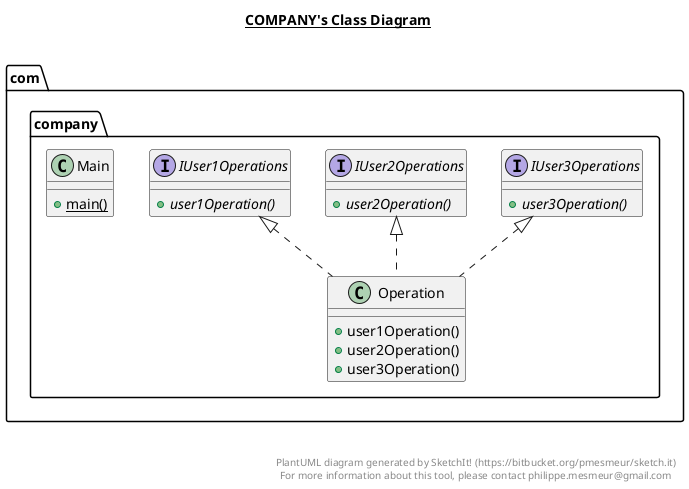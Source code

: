 @startuml

title __COMPANY's Class Diagram__\n

  namespace com.company {
    interface com.company.IUser1Operations {
        {abstract} + user1Operation()
    }
  }
  

  namespace com.company {
    interface com.company.IUser2Operations {
        {abstract} + user2Operation()
    }
  }
  

  namespace com.company {
    interface com.company.IUser3Operations {
        {abstract} + user3Operation()
    }
  }
  

  namespace com.company {
    class com.company.Main {
        {static} + main()
    }
  }
  

  namespace com.company {
    class com.company.Operation {
        + user1Operation()
        + user2Operation()
        + user3Operation()
    }
  }
  

  com.company.Operation .up.|> com.company.IUser1Operations
  com.company.Operation .up.|> com.company.IUser2Operations
  com.company.Operation .up.|> com.company.IUser3Operations


right footer


PlantUML diagram generated by SketchIt! (https://bitbucket.org/pmesmeur/sketch.it)
For more information about this tool, please contact philippe.mesmeur@gmail.com
endfooter

@enduml
